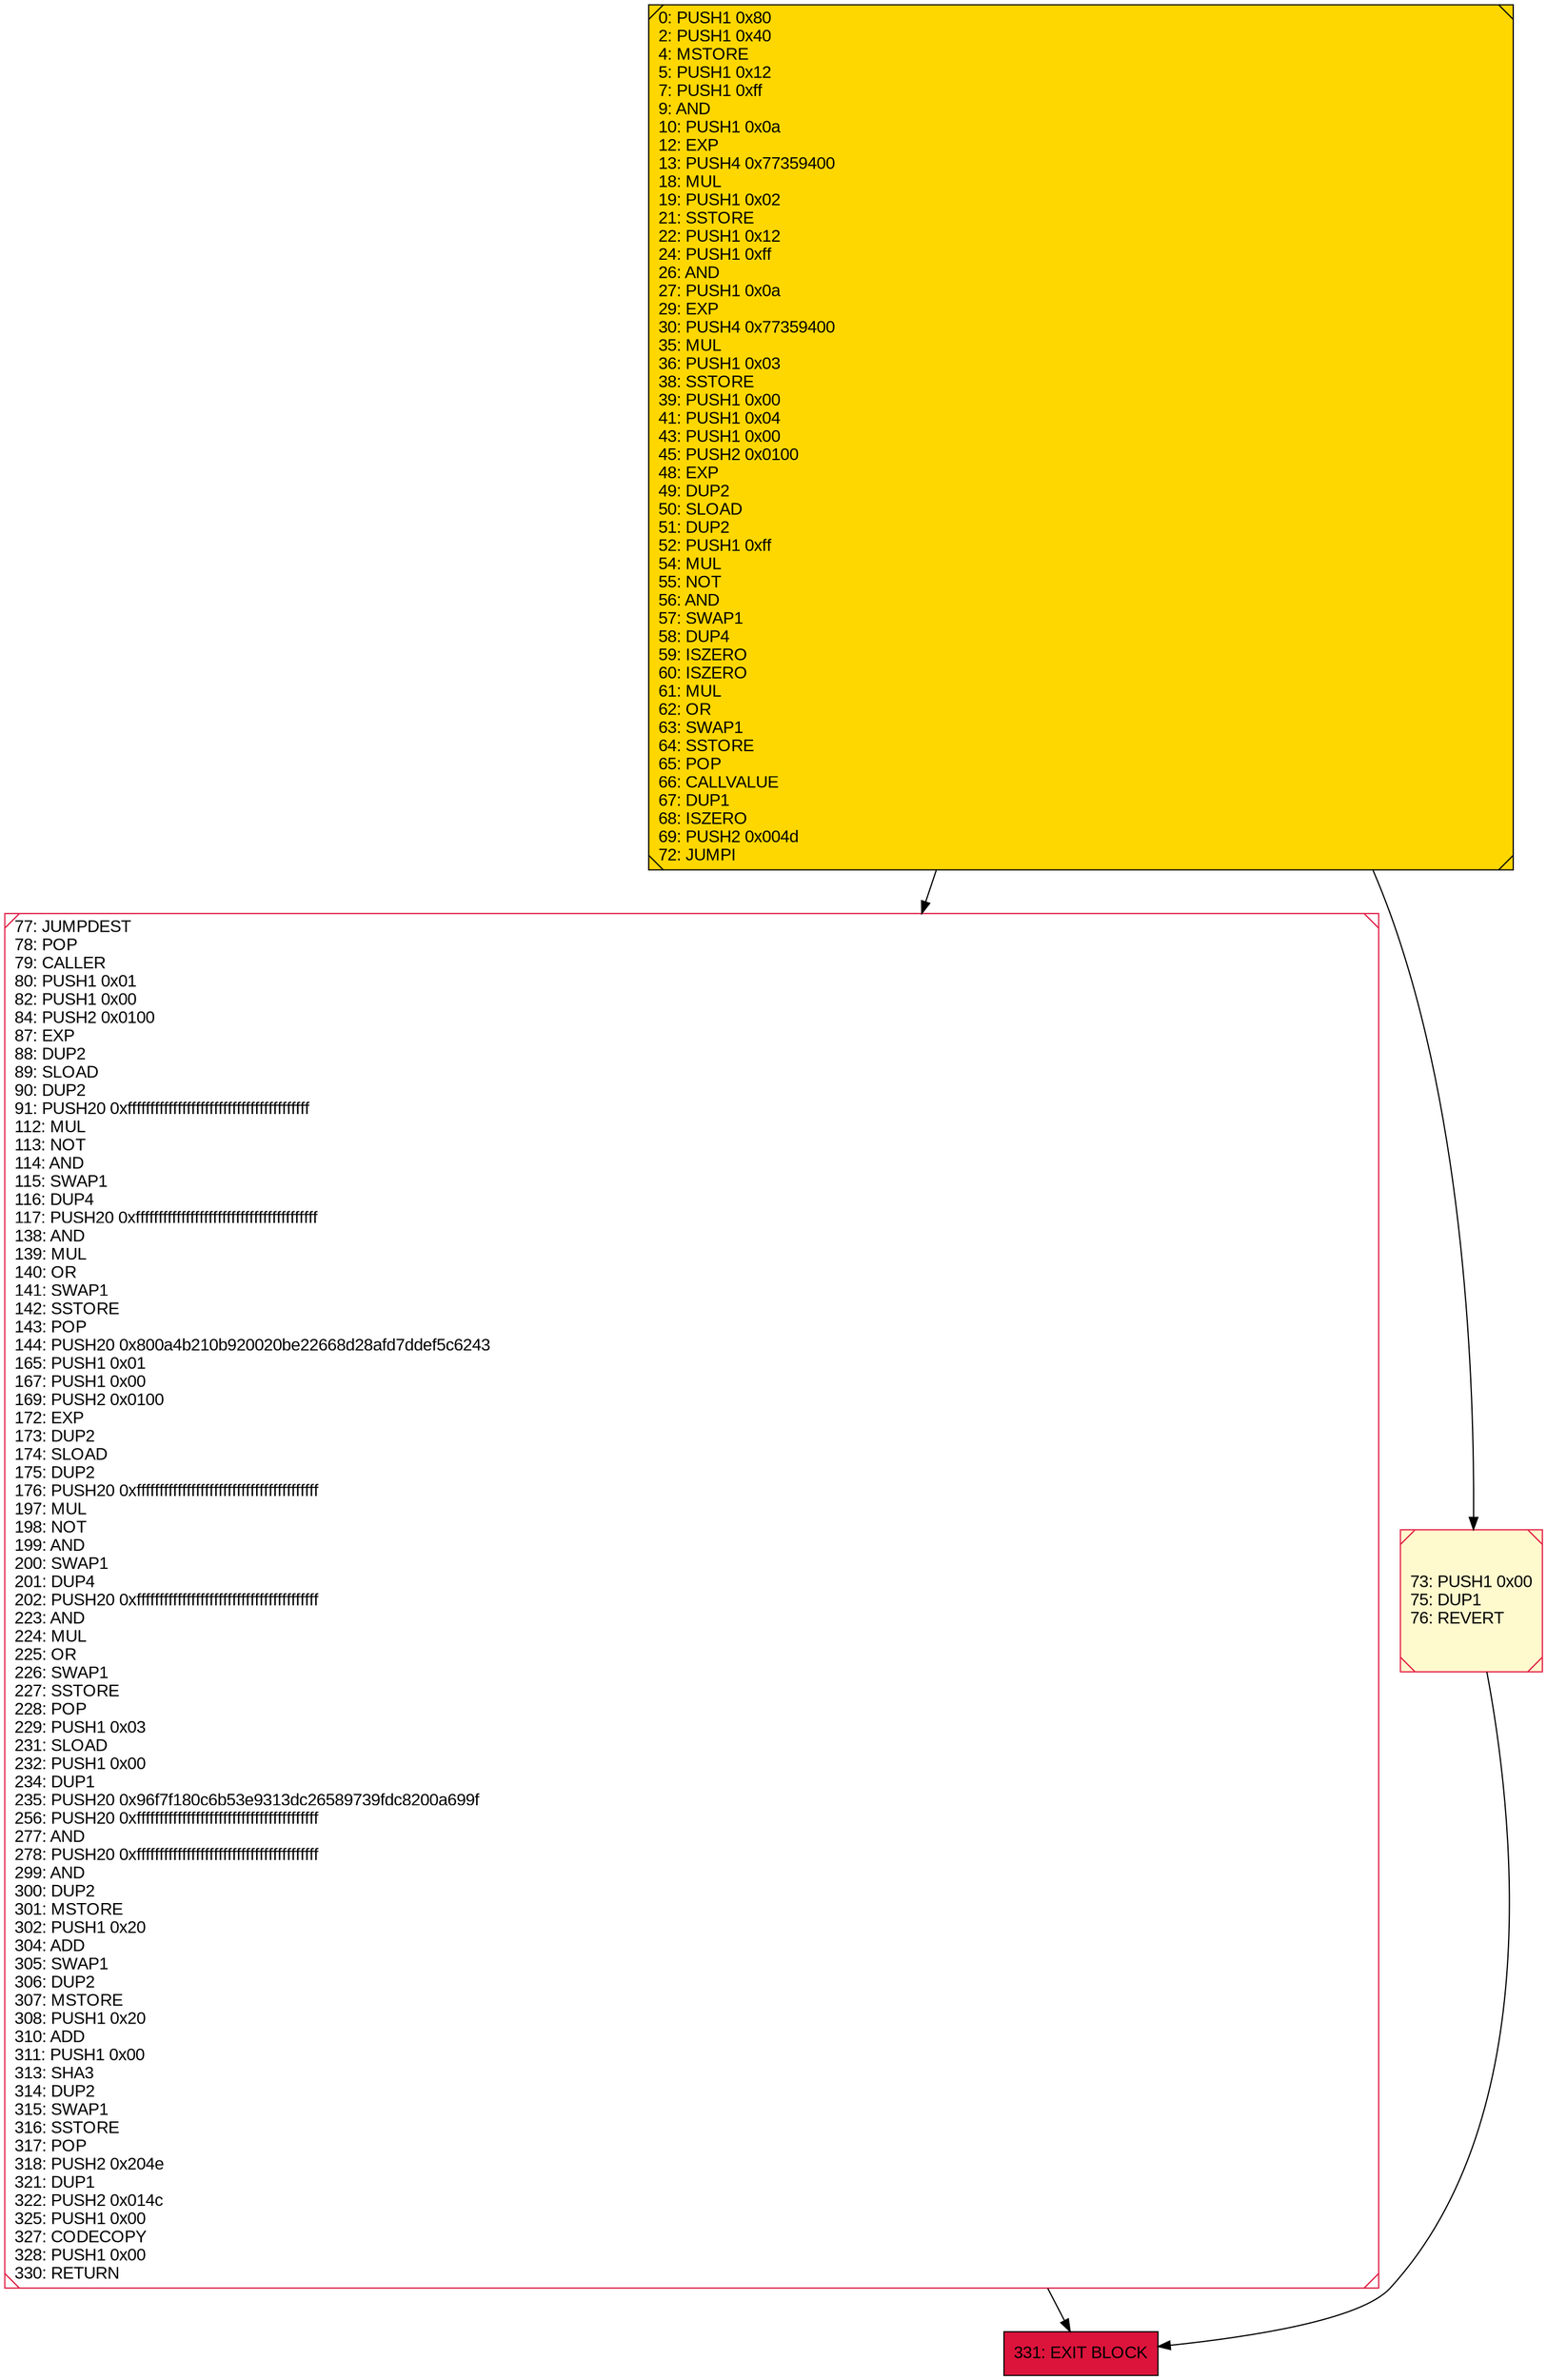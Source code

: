 digraph G {
bgcolor=transparent rankdir=UD;
node [shape=box style=filled color=black fillcolor=white fontname=arial fontcolor=black];
77 [label="77: JUMPDEST\l78: POP\l79: CALLER\l80: PUSH1 0x01\l82: PUSH1 0x00\l84: PUSH2 0x0100\l87: EXP\l88: DUP2\l89: SLOAD\l90: DUP2\l91: PUSH20 0xffffffffffffffffffffffffffffffffffffffff\l112: MUL\l113: NOT\l114: AND\l115: SWAP1\l116: DUP4\l117: PUSH20 0xffffffffffffffffffffffffffffffffffffffff\l138: AND\l139: MUL\l140: OR\l141: SWAP1\l142: SSTORE\l143: POP\l144: PUSH20 0x800a4b210b920020be22668d28afd7ddef5c6243\l165: PUSH1 0x01\l167: PUSH1 0x00\l169: PUSH2 0x0100\l172: EXP\l173: DUP2\l174: SLOAD\l175: DUP2\l176: PUSH20 0xffffffffffffffffffffffffffffffffffffffff\l197: MUL\l198: NOT\l199: AND\l200: SWAP1\l201: DUP4\l202: PUSH20 0xffffffffffffffffffffffffffffffffffffffff\l223: AND\l224: MUL\l225: OR\l226: SWAP1\l227: SSTORE\l228: POP\l229: PUSH1 0x03\l231: SLOAD\l232: PUSH1 0x00\l234: DUP1\l235: PUSH20 0x96f7f180c6b53e9313dc26589739fdc8200a699f\l256: PUSH20 0xffffffffffffffffffffffffffffffffffffffff\l277: AND\l278: PUSH20 0xffffffffffffffffffffffffffffffffffffffff\l299: AND\l300: DUP2\l301: MSTORE\l302: PUSH1 0x20\l304: ADD\l305: SWAP1\l306: DUP2\l307: MSTORE\l308: PUSH1 0x20\l310: ADD\l311: PUSH1 0x00\l313: SHA3\l314: DUP2\l315: SWAP1\l316: SSTORE\l317: POP\l318: PUSH2 0x204e\l321: DUP1\l322: PUSH2 0x014c\l325: PUSH1 0x00\l327: CODECOPY\l328: PUSH1 0x00\l330: RETURN\l" shape=Msquare color=crimson ];
0 [label="0: PUSH1 0x80\l2: PUSH1 0x40\l4: MSTORE\l5: PUSH1 0x12\l7: PUSH1 0xff\l9: AND\l10: PUSH1 0x0a\l12: EXP\l13: PUSH4 0x77359400\l18: MUL\l19: PUSH1 0x02\l21: SSTORE\l22: PUSH1 0x12\l24: PUSH1 0xff\l26: AND\l27: PUSH1 0x0a\l29: EXP\l30: PUSH4 0x77359400\l35: MUL\l36: PUSH1 0x03\l38: SSTORE\l39: PUSH1 0x00\l41: PUSH1 0x04\l43: PUSH1 0x00\l45: PUSH2 0x0100\l48: EXP\l49: DUP2\l50: SLOAD\l51: DUP2\l52: PUSH1 0xff\l54: MUL\l55: NOT\l56: AND\l57: SWAP1\l58: DUP4\l59: ISZERO\l60: ISZERO\l61: MUL\l62: OR\l63: SWAP1\l64: SSTORE\l65: POP\l66: CALLVALUE\l67: DUP1\l68: ISZERO\l69: PUSH2 0x004d\l72: JUMPI\l" fillcolor=lemonchiffon shape=Msquare fillcolor=gold ];
73 [label="73: PUSH1 0x00\l75: DUP1\l76: REVERT\l" fillcolor=lemonchiffon shape=Msquare color=crimson ];
331 [label="331: EXIT BLOCK\l" fillcolor=crimson ];
73 -> 331;
0 -> 77;
77 -> 331;
0 -> 73;
}